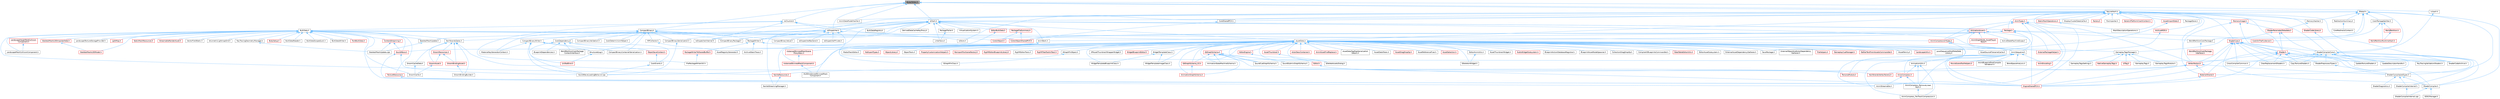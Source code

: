 digraph "BytesToHex.h"
{
 // INTERACTIVE_SVG=YES
 // LATEX_PDF_SIZE
  bgcolor="transparent";
  edge [fontname=Helvetica,fontsize=10,labelfontname=Helvetica,labelfontsize=10];
  node [fontname=Helvetica,fontsize=10,shape=box,height=0.2,width=0.4];
  Node1 [id="Node000001",label="BytesToHex.h",height=0.2,width=0.4,color="gray40", fillcolor="grey60", style="filled", fontcolor="black",tooltip=" "];
  Node1 -> Node2 [id="edge1_Node000001_Node000002",dir="back",color="steelblue1",style="solid",tooltip=" "];
  Node2 [id="Node000002",label="AnimDataModelHasher.h",height=0.2,width=0.4,color="grey40", fillcolor="white", style="filled",URL="$d1/d21/AnimDataModelHasher_8h.html",tooltip=" "];
  Node1 -> Node3 [id="edge2_Node000001_Node000003",dir="back",color="steelblue1",style="solid",tooltip=" "];
  Node3 [id="Node000003",label="Blake3.h",height=0.2,width=0.4,color="grey40", fillcolor="white", style="filled",URL="$d2/db0/Blake3_8h.html",tooltip=" "];
  Node3 -> Node4 [id="edge3_Node000003_Node000004",dir="back",color="steelblue1",style="solid",tooltip=" "];
  Node4 [id="Node000004",label="CookPackageSplitter.h",height=0.2,width=0.4,color="grey40", fillcolor="white", style="filled",URL="$da/db3/CookPackageSplitter_8h.html",tooltip=" "];
  Node4 -> Node5 [id="edge4_Node000004_Node000005",dir="back",color="steelblue1",style="solid",tooltip=" "];
  Node5 [id="Node000005",label="CookOnTheFlyServer.h",height=0.2,width=0.4,color="red", fillcolor="#FFF0F0", style="filled",URL="$dc/dca/CookOnTheFlyServer_8h.html",tooltip=" "];
  Node4 -> Node7 [id="edge5_Node000004_Node000007",dir="back",color="steelblue1",style="solid",tooltip=" "];
  Node7 [id="Node000007",label="WorldPartition.h",height=0.2,width=0.4,color="red", fillcolor="#FFF0F0", style="filled",URL="$de/d1e/WorldPartition_8h.html",tooltip=" "];
  Node7 -> Node16 [id="edge6_Node000007_Node000016",dir="back",color="steelblue1",style="solid",tooltip=" "];
  Node16 [id="Node000016",label="WorldPartitionRuntimeHash.h",height=0.2,width=0.4,color="red", fillcolor="#FFF0F0", style="filled",URL="$d9/df1/WorldPartitionRuntimeHash_8h.html",tooltip=" "];
  Node4 -> Node16 [id="edge7_Node000004_Node000016",dir="back",color="steelblue1",style="solid",tooltip=" "];
  Node3 -> Node25 [id="edge8_Node000003_Node000025",dir="back",color="steelblue1",style="solid",tooltip=" "];
  Node25 [id="Node000025",label="GameplayTagsManager.h",height=0.2,width=0.4,color="grey40", fillcolor="white", style="filled",URL="$d5/dc9/GameplayTagsManager_8h.html",tooltip=" "];
  Node25 -> Node26 [id="edge9_Node000025_Node000026",dir="back",color="steelblue1",style="solid",tooltip=" "];
  Node26 [id="Node000026",label="GameplayTags.h",height=0.2,width=0.4,color="grey40", fillcolor="white", style="filled",URL="$d0/d9b/GameplayTags_8h.html",tooltip=" "];
  Node25 -> Node27 [id="edge10_Node000025_Node000027",dir="back",color="steelblue1",style="solid",tooltip=" "];
  Node27 [id="Node000027",label="GameplayTagsModule.h",height=0.2,width=0.4,color="grey40", fillcolor="white", style="filled",URL="$dc/d65/GameplayTagsModule_8h.html",tooltip=" "];
  Node25 -> Node28 [id="edge11_Node000025_Node000028",dir="back",color="steelblue1",style="solid",tooltip=" "];
  Node28 [id="Node000028",label="GameplayTagsSettings.h",height=0.2,width=0.4,color="grey40", fillcolor="white", style="filled",URL="$d0/dec/GameplayTagsSettings_8h.html",tooltip=" "];
  Node25 -> Node29 [id="edge12_Node000025_Node000029",dir="back",color="steelblue1",style="solid",tooltip=" "];
  Node29 [id="Node000029",label="NativeGameplayTags.h",height=0.2,width=0.4,color="red", fillcolor="#FFF0F0", style="filled",URL="$da/d7f/NativeGameplayTags_8h.html",tooltip=" "];
  Node25 -> Node93 [id="edge13_Node000025_Node000093",dir="back",color="steelblue1",style="solid",tooltip=" "];
  Node93 [id="Node000093",label="UITag.h",height=0.2,width=0.4,color="red", fillcolor="#FFF0F0", style="filled",URL="$d4/da5/UITag_8h.html",tooltip=" "];
  Node3 -> Node97 [id="edge14_Node000003_Node000097",dir="back",color="steelblue1",style="solid",tooltip=" "];
  Node97 [id="Node000097",label="IoHash.h",height=0.2,width=0.4,color="grey40", fillcolor="white", style="filled",URL="$d0/d97/IoHash_8h.html",tooltip=" "];
  Node97 -> Node98 [id="edge15_Node000097_Node000098",dir="back",color="steelblue1",style="solid",tooltip=" "];
  Node98 [id="Node000098",label="AnimBank.h",height=0.2,width=0.4,color="grey40", fillcolor="white", style="filled",URL="$d6/dc9/AnimBank_8h.html",tooltip=" "];
  Node98 -> Node99 [id="edge16_Node000098_Node000099",dir="back",color="steelblue1",style="solid",tooltip=" "];
  Node99 [id="Node000099",label="HLODInstancedSkinnedMesh\lComponent.h",height=0.2,width=0.4,color="grey40", fillcolor="white", style="filled",URL="$d5/d06/HLODInstancedSkinnedMeshComponent_8h.html",tooltip=" "];
  Node98 -> Node100 [id="edge17_Node000098_Node000100",dir="back",color="steelblue1",style="solid",tooltip=" "];
  Node100 [id="Node000100",label="InstancedSkinnedMeshComponent.h",height=0.2,width=0.4,color="red", fillcolor="#FFF0F0", style="filled",URL="$d7/da7/InstancedSkinnedMeshComponent_8h.html",tooltip=" "];
  Node100 -> Node99 [id="edge18_Node000100_Node000099",dir="back",color="steelblue1",style="solid",tooltip=" "];
  Node98 -> Node102 [id="edge19_Node000098_Node000102",dir="back",color="steelblue1",style="solid",tooltip=" "];
  Node102 [id="Node000102",label="InstancedSkinnedMeshScene\lProxyDesc.h",height=0.2,width=0.4,color="red", fillcolor="#FFF0F0", style="filled",URL="$d7/d6c/InstancedSkinnedMeshSceneProxyDesc_8h.html",tooltip=" "];
  Node102 -> Node100 [id="edge20_Node000102_Node000100",dir="back",color="steelblue1",style="solid",tooltip=" "];
  Node97 -> Node103 [id="edge21_Node000097_Node000103",dir="back",color="steelblue1",style="solid",tooltip=" "];
  Node103 [id="Node000103",label="AnimSequence.h",height=0.2,width=0.4,color="grey40", fillcolor="white", style="filled",URL="$d0/d8a/AnimSequence_8h.html",tooltip=" "];
  Node103 -> Node104 [id="edge22_Node000103_Node000104",dir="back",color="steelblue1",style="solid",tooltip=" "];
  Node104 [id="Node000104",label="AnimBlueprintPostCompile\lValidation.h",height=0.2,width=0.4,color="grey40", fillcolor="white", style="filled",URL="$de/d1b/AnimBlueprintPostCompileValidation_8h.html",tooltip=" "];
  Node103 -> Node105 [id="edge23_Node000103_Node000105",dir="back",color="steelblue1",style="solid",tooltip=" "];
  Node105 [id="Node000105",label="AnimCompress.h",height=0.2,width=0.4,color="red", fillcolor="#FFF0F0", style="filled",URL="$dd/d6d/AnimCompress_8h.html",tooltip=" "];
  Node105 -> Node109 [id="edge24_Node000105_Node000109",dir="back",color="steelblue1",style="solid",tooltip=" "];
  Node109 [id="Node000109",label="AnimCompress_RemoveLinear\lKeys.h",height=0.2,width=0.4,color="grey40", fillcolor="white", style="filled",URL="$d1/d0a/AnimCompress__RemoveLinearKeys_8h.html",tooltip=" "];
  Node109 -> Node110 [id="edge25_Node000109_Node000110",dir="back",color="steelblue1",style="solid",tooltip=" "];
  Node110 [id="Node000110",label="AnimCompress_PerTrackCompression.h",height=0.2,width=0.4,color="grey40", fillcolor="white", style="filled",URL="$d1/d22/AnimCompress__PerTrackCompression_8h.html",tooltip=" "];
  Node105 -> Node112 [id="edge26_Node000105_Node000112",dir="back",color="steelblue1",style="solid",tooltip=" "];
  Node112 [id="Node000112",label="AnimStreamable.h",height=0.2,width=0.4,color="grey40", fillcolor="white", style="filled",URL="$d1/d46/AnimStreamable_8h.html",tooltip=" "];
  Node103 -> Node110 [id="edge27_Node000103_Node000110",dir="back",color="steelblue1",style="solid",tooltip=" "];
  Node103 -> Node109 [id="edge28_Node000103_Node000109",dir="back",color="steelblue1",style="solid",tooltip=" "];
  Node103 -> Node113 [id="edge29_Node000103_Node000113",dir="back",color="steelblue1",style="solid",tooltip=" "];
  Node113 [id="Node000113",label="AnimEncoding.h",height=0.2,width=0.4,color="red", fillcolor="#FFF0F0", style="filled",URL="$d9/dfd/AnimEncoding_8h.html",tooltip=" "];
  Node103 -> Node119 [id="edge30_Node000103_Node000119",dir="back",color="steelblue1",style="solid",tooltip=" "];
  Node119 [id="Node000119",label="AnimationUtils.h",height=0.2,width=0.4,color="grey40", fillcolor="white", style="filled",URL="$d6/db6/AnimationUtils_8h.html",tooltip=" "];
  Node119 -> Node105 [id="edge31_Node000119_Node000105",dir="back",color="steelblue1",style="solid",tooltip=" "];
  Node119 -> Node110 [id="edge32_Node000119_Node000110",dir="back",color="steelblue1",style="solid",tooltip=" "];
  Node119 -> Node109 [id="edge33_Node000119_Node000109",dir="back",color="steelblue1",style="solid",tooltip=" "];
  Node103 -> Node120 [id="edge34_Node000103_Node000120",dir="back",color="steelblue1",style="solid",tooltip=" "];
  Node120 [id="Node000120",label="BlendSpaceAnalysis.h",height=0.2,width=0.4,color="grey40", fillcolor="white", style="filled",URL="$d7/daf/BlendSpaceAnalysis_8h.html",tooltip=" "];
  Node103 -> Node121 [id="edge35_Node000103_Node000121",dir="back",color="steelblue1",style="solid",tooltip=" "];
  Node121 [id="Node000121",label="EngineSharedPCH.h",height=0.2,width=0.4,color="red", fillcolor="#FFF0F0", style="filled",URL="$dc/dbb/EngineSharedPCH_8h.html",tooltip=" "];
  Node103 -> Node123 [id="edge36_Node000103_Node000123",dir="back",color="steelblue1",style="solid",tooltip=" "];
  Node123 [id="Node000123",label="MovieSceneToolHelpers.h",height=0.2,width=0.4,color="red", fillcolor="#FFF0F0", style="filled",URL="$d4/d0e/MovieSceneToolHelpers_8h.html",tooltip=" "];
  Node103 -> Node128 [id="edge37_Node000103_Node000128",dir="back",color="steelblue1",style="solid",tooltip=" "];
  Node128 [id="Node000128",label="PersonaModule.h",height=0.2,width=0.4,color="red", fillcolor="#FFF0F0", style="filled",URL="$de/d74/PersonaModule_8h.html",tooltip=" "];
  Node97 -> Node130 [id="edge38_Node000097_Node000130",dir="back",color="steelblue1",style="solid",tooltip=" "];
  Node130 [id="Node000130",label="AnimationAsset.h",height=0.2,width=0.4,color="red", fillcolor="#FFF0F0", style="filled",URL="$d4/df8/AnimationAsset_8h.html",tooltip=" "];
  Node130 -> Node131 [id="edge39_Node000130_Node000131",dir="back",color="steelblue1",style="solid",tooltip=" "];
  Node131 [id="Node000131",label="ActiveStateMachineScope.h",height=0.2,width=0.4,color="grey40", fillcolor="white", style="filled",URL="$db/d6d/ActiveStateMachineScope_8h.html",tooltip=" "];
  Node130 -> Node98 [id="edge40_Node000130_Node000098",dir="back",color="steelblue1",style="solid",tooltip=" "];
  Node130 -> Node132 [id="edge41_Node000130_Node000132",dir="back",color="steelblue1",style="solid",tooltip=" "];
  Node132 [id="Node000132",label="AnimCompressionTypes.h",height=0.2,width=0.4,color="red", fillcolor="#FFF0F0", style="filled",URL="$d1/d3b/AnimCompressionTypes_8h.html",tooltip=" "];
  Node132 -> Node103 [id="edge42_Node000132_Node000103",dir="back",color="steelblue1",style="solid",tooltip=" "];
  Node132 -> Node112 [id="edge43_Node000132_Node000112",dir="back",color="steelblue1",style="solid",tooltip=" "];
  Node130 -> Node139 [id="edge44_Node000130_Node000139",dir="back",color="steelblue1",style="solid",tooltip=" "];
  Node139 [id="Node000139",label="AnimGraphNode_AssetPlayer\lBase.h",height=0.2,width=0.4,color="red", fillcolor="#FFF0F0", style="filled",URL="$d1/d4f/AnimGraphNode__AssetPlayerBase_8h.html",tooltip=" "];
  Node130 -> Node103 [id="edge45_Node000130_Node000103",dir="back",color="steelblue1",style="solid",tooltip=" "];
  Node130 -> Node121 [id="edge46_Node000130_Node000121",dir="back",color="steelblue1",style="solid",tooltip=" "];
  Node97 -> Node378 [id="edge47_Node000097_Node000378",dir="back",color="steelblue1",style="solid",tooltip=" "];
  Node378 [id="Node000378",label="AssetData.h",height=0.2,width=0.4,color="grey40", fillcolor="white", style="filled",URL="$d9/d19/AssetData_8h.html",tooltip=" "];
  Node378 -> Node379 [id="edge48_Node000378_Node000379",dir="back",color="steelblue1",style="solid",tooltip=" "];
  Node379 [id="Node000379",label="ActorDescContainer.h",height=0.2,width=0.4,color="red", fillcolor="#FFF0F0", style="filled",URL="$de/df0/ActorDescContainer_8h.html",tooltip=" "];
  Node378 -> Node385 [id="edge49_Node000378_Node000385",dir="back",color="steelblue1",style="solid",tooltip=" "];
  Node385 [id="Node000385",label="AnimAssetFindReplace.h",height=0.2,width=0.4,color="red", fillcolor="#FFF0F0", style="filled",URL="$d2/d3f/AnimAssetFindReplace_8h.html",tooltip=" "];
  Node378 -> Node389 [id="edge50_Node000378_Node000389",dir="back",color="steelblue1",style="solid",tooltip=" "];
  Node389 [id="Node000389",label="AnimationGraphSchema.h",height=0.2,width=0.4,color="red", fillcolor="#FFF0F0", style="filled",URL="$dc/d75/AnimationGraphSchema_8h.html",tooltip=" "];
  Node378 -> Node392 [id="edge51_Node000378_Node000392",dir="back",color="steelblue1",style="solid",tooltip=" "];
  Node392 [id="Node000392",label="AnimationStateMachineSchema.h",height=0.2,width=0.4,color="grey40", fillcolor="white", style="filled",URL="$d7/d8c/AnimationStateMachineSchema_8h.html",tooltip=" "];
  Node378 -> Node393 [id="edge52_Node000378_Node000393",dir="back",color="steelblue1",style="solid",tooltip=" "];
  Node393 [id="Node000393",label="AssetDataTagMapSerialization\lDetails.h",height=0.2,width=0.4,color="grey40", fillcolor="white", style="filled",URL="$d5/d67/AssetDataTagMapSerializationDetails_8h.html",tooltip=" "];
  Node378 -> Node394 [id="edge53_Node000378_Node000394",dir="back",color="steelblue1",style="solid",tooltip=" "];
  Node394 [id="Node000394",label="AssetDataToken.h",height=0.2,width=0.4,color="grey40", fillcolor="white", style="filled",URL="$d2/da5/AssetDataToken_8h.html",tooltip=" "];
  Node378 -> Node395 [id="edge54_Node000378_Node000395",dir="back",color="steelblue1",style="solid",tooltip=" "];
  Node395 [id="Node000395",label="AssetDragDropOp.h",height=0.2,width=0.4,color="red", fillcolor="#FFF0F0", style="filled",URL="$df/dda/AssetDragDropOp_8h.html",tooltip=" "];
  Node378 -> Node397 [id="edge55_Node000378_Node000397",dir="back",color="steelblue1",style="solid",tooltip=" "];
  Node397 [id="Node000397",label="AssetReferenceFixer.h",height=0.2,width=0.4,color="grey40", fillcolor="white", style="filled",URL="$dd/da4/AssetReferenceFixer_8h.html",tooltip=" "];
  Node378 -> Node398 [id="edge56_Node000378_Node000398",dir="back",color="steelblue1",style="solid",tooltip=" "];
  Node398 [id="Node000398",label="AssetRegistryGenerator.h",height=0.2,width=0.4,color="grey40", fillcolor="white", style="filled",URL="$df/dd1/AssetRegistryGenerator_8h.html",tooltip=" "];
  Node378 -> Node399 [id="edge57_Node000378_Node000399",dir="back",color="steelblue1",style="solid",tooltip=" "];
  Node399 [id="Node000399",label="AssetSelection.h",height=0.2,width=0.4,color="red", fillcolor="#FFF0F0", style="filled",URL="$d2/d2c/AssetSelection_8h.html",tooltip=" "];
  Node378 -> Node406 [id="edge58_Node000378_Node000406",dir="back",color="steelblue1",style="solid",tooltip=" "];
  Node406 [id="Node000406",label="AssetSourceFilenameCache.h",height=0.2,width=0.4,color="grey40", fillcolor="white", style="filled",URL="$dd/d16/AssetSourceFilenameCache_8h.html",tooltip=" "];
  Node378 -> Node407 [id="edge59_Node000378_Node000407",dir="back",color="steelblue1",style="solid",tooltip=" "];
  Node407 [id="Node000407",label="AssetThumbnail.h",height=0.2,width=0.4,color="red", fillcolor="#FFF0F0", style="filled",URL="$d7/d61/AssetThumbnail_8h.html",tooltip=" "];
  Node407 -> Node416 [id="edge60_Node000407_Node000416",dir="back",color="steelblue1",style="solid",tooltip=" "];
  Node416 [id="Node000416",label="SDeleteAssetsDialog.h",height=0.2,width=0.4,color="grey40", fillcolor="white", style="filled",URL="$d7/d0d/SDeleteAssetsDialog_8h.html",tooltip=" "];
  Node378 -> Node417 [id="edge61_Node000378_Node000417",dir="back",color="steelblue1",style="solid",tooltip=" "];
  Node417 [id="Node000417",label="AssetThumbnailWidget.h",height=0.2,width=0.4,color="grey40", fillcolor="white", style="filled",URL="$d8/d2a/AssetThumbnailWidget_8h.html",tooltip=" "];
  Node378 -> Node418 [id="edge62_Node000378_Node000418",dir="back",color="steelblue1",style="solid",tooltip=" "];
  Node418 [id="Node000418",label="AudioWidgetSubsystem.h",height=0.2,width=0.4,color="red", fillcolor="#FFF0F0", style="filled",URL="$de/d1b/AudioWidgetSubsystem_8h.html",tooltip=" "];
  Node378 -> Node420 [id="edge63_Node000378_Node000420",dir="back",color="steelblue1",style="solid",tooltip=" "];
  Node420 [id="Node000420",label="BlueprintActionDatabaseRegistrar.h",height=0.2,width=0.4,color="grey40", fillcolor="white", style="filled",URL="$d5/d5d/BlueprintActionDatabaseRegistrar_8h.html",tooltip=" "];
  Node378 -> Node421 [id="edge64_Node000378_Node000421",dir="back",color="steelblue1",style="solid",tooltip=" "];
  Node421 [id="Node000421",label="BlueprintAssetNodeSpawner.h",height=0.2,width=0.4,color="grey40", fillcolor="white", style="filled",URL="$d2/d56/BlueprintAssetNodeSpawner_8h.html",tooltip=" "];
  Node378 -> Node422 [id="edge65_Node000378_Node000422",dir="back",color="steelblue1",style="solid",tooltip=" "];
  Node422 [id="Node000422",label="CollectionDragDropOp.h",height=0.2,width=0.4,color="grey40", fillcolor="white", style="filled",URL="$d6/d23/CollectionDragDropOp_8h.html",tooltip=" "];
  Node378 -> Node423 [id="edge66_Node000378_Node000423",dir="back",color="steelblue1",style="solid",tooltip=" "];
  Node423 [id="Node000423",label="CompileAllBlueprintsCommandlet.h",height=0.2,width=0.4,color="grey40", fillcolor="white", style="filled",URL="$d4/d7d/CompileAllBlueprintsCommandlet_8h.html",tooltip=" "];
  Node378 -> Node424 [id="edge67_Node000378_Node000424",dir="back",color="steelblue1",style="solid",tooltip=" "];
  Node424 [id="Node000424",label="DataTableEditorUtils.h",height=0.2,width=0.4,color="red", fillcolor="#FFF0F0", style="filled",URL="$d6/d6f/DataTableEditorUtils_8h.html",tooltip=" "];
  Node378 -> Node426 [id="edge68_Node000378_Node000426",dir="back",color="steelblue1",style="solid",tooltip=" "];
  Node426 [id="Node000426",label="EdGraphSchema.h",height=0.2,width=0.4,color="red", fillcolor="#FFF0F0", style="filled",URL="$d2/dce/EdGraphSchema_8h.html",tooltip=" "];
  Node426 -> Node389 [id="edge69_Node000426_Node000389",dir="back",color="steelblue1",style="solid",tooltip=" "];
  Node426 -> Node392 [id="edge70_Node000426_Node000392",dir="back",color="steelblue1",style="solid",tooltip=" "];
  Node426 -> Node579 [id="edge71_Node000426_Node000579",dir="back",color="steelblue1",style="solid",tooltip=" "];
  Node579 [id="Node000579",label="EdGraphSchema_K2.h",height=0.2,width=0.4,color="red", fillcolor="#FFF0F0", style="filled",URL="$d0/dcf/EdGraphSchema__K2_8h.html",tooltip=" "];
  Node579 -> Node389 [id="edge72_Node000579_Node000389",dir="back",color="steelblue1",style="solid",tooltip=" "];
  Node426 -> Node121 [id="edge73_Node000426_Node000121",dir="back",color="steelblue1",style="solid",tooltip=" "];
  Node426 -> Node741 [id="edge74_Node000426_Node000741",dir="back",color="steelblue1",style="solid",tooltip=" "];
  Node741 [id="Node000741",label="SoundCueGraphSchema.h",height=0.2,width=0.4,color="grey40", fillcolor="white", style="filled",URL="$d7/d4a/SoundCueGraphSchema_8h.html",tooltip=" "];
  Node426 -> Node453 [id="edge75_Node000426_Node000453",dir="back",color="steelblue1",style="solid",tooltip=" "];
  Node453 [id="Node000453",label="SoundSubmixGraphSchema.h",height=0.2,width=0.4,color="grey40", fillcolor="white", style="filled",URL="$dc/ddf/SoundSubmixGraphSchema_8h.html",tooltip=" "];
  Node378 -> Node579 [id="edge76_Node000378_Node000579",dir="back",color="steelblue1",style="solid",tooltip=" "];
  Node378 -> Node742 [id="edge77_Node000378_Node000742",dir="back",color="steelblue1",style="solid",tooltip=" "];
  Node742 [id="Node000742",label="Editor.h",height=0.2,width=0.4,color="red", fillcolor="#FFF0F0", style="filled",URL="$de/d6e/Editor_8h.html",tooltip=" "];
  Node742 -> Node128 [id="edge78_Node000742_Node000128",dir="back",color="steelblue1",style="solid",tooltip=" "];
  Node378 -> Node833 [id="edge79_Node000378_Node000833",dir="back",color="steelblue1",style="solid",tooltip=" "];
  Node833 [id="Node000833",label="EditorAnimUtils.h",height=0.2,width=0.4,color="grey40", fillcolor="white", style="filled",URL="$d1/dd4/EditorAnimUtils_8h.html",tooltip=" "];
  Node833 -> Node776 [id="edge80_Node000833_Node000776",dir="back",color="steelblue1",style="solid",tooltip=" "];
  Node776 [id="Node000776",label="SSkeletonWidget.h",height=0.2,width=0.4,color="grey40", fillcolor="white", style="filled",URL="$dd/da7/SSkeletonWidget_8h.html",tooltip=" "];
  Node378 -> Node834 [id="edge81_Node000378_Node000834",dir="back",color="steelblue1",style="solid",tooltip=" "];
  Node834 [id="Node000834",label="EditorAssetSubsystem.h",height=0.2,width=0.4,color="grey40", fillcolor="white", style="filled",URL="$df/d69/EditorAssetSubsystem_8h.html",tooltip=" "];
  Node378 -> Node835 [id="edge82_Node000378_Node000835",dir="back",color="steelblue1",style="solid",tooltip=" "];
  Node835 [id="Node000835",label="EditorEngine.h",height=0.2,width=0.4,color="red", fillcolor="#FFF0F0", style="filled",URL="$da/d0c/EditorEngine_8h.html",tooltip=" "];
  Node835 -> Node742 [id="edge83_Node000835_Node000742",dir="back",color="steelblue1",style="solid",tooltip=" "];
  Node378 -> Node121 [id="edge84_Node000378_Node000121",dir="back",color="steelblue1",style="solid",tooltip=" "];
  Node378 -> Node838 [id="edge85_Node000378_Node000838",dir="back",color="steelblue1",style="solid",tooltip=" "];
  Node838 [id="Node000838",label="ExternalAssetDependencyGatherer.h",height=0.2,width=0.4,color="grey40", fillcolor="white", style="filled",URL="$da/dbe/ExternalAssetDependencyGatherer_8h.html",tooltip=" "];
  Node378 -> Node839 [id="edge86_Node000378_Node000839",dir="back",color="steelblue1",style="solid",tooltip=" "];
  Node839 [id="Node000839",label="ExternalObjectAndActorDependency\lGatherer.h",height=0.2,width=0.4,color="grey40", fillcolor="white", style="filled",URL="$d3/d4e/ExternalObjectAndActorDependencyGatherer_8h.html",tooltip=" "];
  Node378 -> Node840 [id="edge87_Node000378_Node000840",dir="back",color="steelblue1",style="solid",tooltip=" "];
  Node840 [id="Node000840",label="ExternalPackageHelper.h",height=0.2,width=0.4,color="red", fillcolor="#FFF0F0", style="filled",URL="$d3/d2f/ExternalPackageHelper_8h.html",tooltip=" "];
  Node378 -> Node842 [id="edge88_Node000378_Node000842",dir="back",color="steelblue1",style="solid",tooltip=" "];
  Node842 [id="Node000842",label="FileHelpers.h",height=0.2,width=0.4,color="red", fillcolor="#FFF0F0", style="filled",URL="$d9/d82/FileHelpers_8h.html",tooltip=" "];
  Node378 -> Node844 [id="edge89_Node000378_Node000844",dir="back",color="steelblue1",style="solid",tooltip=" "];
  Node844 [id="Node000844",label="GameplayCueManager.h",height=0.2,width=0.4,color="red", fillcolor="#FFF0F0", style="filled",URL="$d7/d4e/GameplayCueManager_8h.html",tooltip=" "];
  Node378 -> Node25 [id="edge90_Node000378_Node000025",dir="back",color="steelblue1",style="solid",tooltip=" "];
  Node378 -> Node847 [id="edge91_Node000378_Node000847",dir="back",color="steelblue1",style="solid",tooltip=" "];
  Node847 [id="Node000847",label="GatherTextFromAssetsCommandlet.h",height=0.2,width=0.4,color="red", fillcolor="#FFF0F0", style="filled",URL="$df/da5/GatherTextFromAssetsCommandlet_8h.html",tooltip=" "];
  Node378 -> Node848 [id="edge92_Node000378_Node000848",dir="back",color="steelblue1",style="solid",tooltip=" "];
  Node848 [id="Node000848",label="IAssetFamily.h",height=0.2,width=0.4,color="grey40", fillcolor="white", style="filled",URL="$d5/d12/IAssetFamily_8h.html",tooltip=" "];
  Node378 -> Node849 [id="edge93_Node000378_Node000849",dir="back",color="steelblue1",style="solid",tooltip=" "];
  Node849 [id="Node000849",label="LandscapeUtils.h",height=0.2,width=0.4,color="red", fillcolor="#FFF0F0", style="filled",URL="$d0/dc0/LandscapeUtils_8h.html",tooltip=" "];
  Node378 -> Node860 [id="edge94_Node000378_Node000860",dir="back",color="steelblue1",style="solid",tooltip=" "];
  Node860 [id="Node000860",label="LevelSequenceShotMetaData\lLibrary.h",height=0.2,width=0.4,color="grey40", fillcolor="white", style="filled",URL="$d2/d37/LevelSequenceShotMetaDataLibrary_8h.html",tooltip=" "];
  Node378 -> Node861 [id="edge95_Node000378_Node000861",dir="back",color="steelblue1",style="solid",tooltip=" "];
  Node861 [id="Node000861",label="MediaTrackEditor.h",height=0.2,width=0.4,color="grey40", fillcolor="white", style="filled",URL="$d0/d41/MediaTrackEditor_8h.html",tooltip=" "];
  Node378 -> Node862 [id="edge96_Node000378_Node000862",dir="back",color="steelblue1",style="solid",tooltip=" "];
  Node862 [id="Node000862",label="NoExportTypes.h",height=0.2,width=0.4,color="red", fillcolor="#FFF0F0", style="filled",URL="$d3/d21/NoExportTypes_8h.html",tooltip=" "];
  Node378 -> Node967 [id="edge97_Node000378_Node000967",dir="back",color="steelblue1",style="solid",tooltip=" "];
  Node967 [id="Node000967",label="ObjectLibrary.h",height=0.2,width=0.4,color="red", fillcolor="#FFF0F0", style="filled",URL="$d8/de1/ObjectLibrary_8h.html",tooltip=" "];
  Node378 -> Node968 [id="edge98_Node000378_Node000968",dir="back",color="steelblue1",style="solid",tooltip=" "];
  Node968 [id="Node000968",label="ObjectTools.h",height=0.2,width=0.4,color="grey40", fillcolor="white", style="filled",URL="$d3/d71/ObjectTools_8h.html",tooltip=" "];
  Node378 -> Node969 [id="edge99_Node000378_Node000969",dir="back",color="steelblue1",style="solid",tooltip=" "];
  Node969 [id="Node000969",label="PropertyCustomizationHelpers.h",height=0.2,width=0.4,color="red", fillcolor="#FFF0F0", style="filled",URL="$d7/dd0/PropertyCustomizationHelpers_8h.html",tooltip=" "];
  Node378 -> Node971 [id="edge100_Node000378_Node000971",dir="back",color="steelblue1",style="solid",tooltip=" "];
  Node971 [id="Node000971",label="ReimportFbxSceneFactory.h",height=0.2,width=0.4,color="red", fillcolor="#FFF0F0", style="filled",URL="$dc/d5f/ReimportFbxSceneFactory_8h.html",tooltip=" "];
  Node378 -> Node596 [id="edge101_Node000378_Node000596",dir="back",color="steelblue1",style="solid",tooltip=" "];
  Node596 [id="Node000596",label="RigVMEditorBlueprintLibrary.h",height=0.2,width=0.4,color="red", fillcolor="#FFF0F0", style="filled",URL="$d9/d31/RigVMEditorBlueprintLibrary_8h.html",tooltip=" "];
  Node378 -> Node972 [id="edge102_Node000378_Node000972",dir="back",color="steelblue1",style="solid",tooltip=" "];
  Node972 [id="Node000972",label="RigVMEditorTools.h",height=0.2,width=0.4,color="grey40", fillcolor="white", style="filled",URL="$d5/ddd/RigVMEditorTools_8h.html",tooltip=" "];
  Node378 -> Node609 [id="edge103_Node000378_Node000609",dir="back",color="steelblue1",style="solid",tooltip=" "];
  Node609 [id="Node000609",label="RigVMTreeToolkitTask.h",height=0.2,width=0.4,color="red", fillcolor="#FFF0F0", style="filled",URL="$d1/dd5/RigVMTreeToolkitTask_8h.html",tooltip=" "];
  Node378 -> Node416 [id="edge104_Node000378_Node000416",dir="back",color="steelblue1",style="solid",tooltip=" "];
  Node378 -> Node557 [id="edge105_Node000378_Node000557",dir="back",color="steelblue1",style="solid",tooltip=" "];
  Node557 [id="Node000557",label="SGraphPinClass.h",height=0.2,width=0.4,color="grey40", fillcolor="white", style="filled",URL="$df/d8d/SGraphPinClass_8h.html",tooltip=" "];
  Node378 -> Node556 [id="edge106_Node000378_Node000556",dir="back",color="steelblue1",style="solid",tooltip=" "];
  Node556 [id="Node000556",label="SGraphPinObject.h",height=0.2,width=0.4,color="grey40", fillcolor="white", style="filled",URL="$da/dd6/SGraphPinObject_8h.html",tooltip=" "];
  Node556 -> Node557 [id="edge107_Node000556_Node000557",dir="back",color="steelblue1",style="solid",tooltip=" "];
  Node378 -> Node776 [id="edge108_Node000378_Node000776",dir="back",color="steelblue1",style="solid",tooltip=" "];
  Node378 -> Node741 [id="edge109_Node000378_Node000741",dir="back",color="steelblue1",style="solid",tooltip=" "];
  Node378 -> Node453 [id="edge110_Node000378_Node000453",dir="back",color="steelblue1",style="solid",tooltip=" "];
  Node378 -> Node973 [id="edge111_Node000378_Node000973",dir="back",color="steelblue1",style="solid",tooltip=" "];
  Node973 [id="Node000973",label="SoundWaveLoadingBehavior.cpp",height=0.2,width=0.4,color="grey40", fillcolor="white", style="filled",URL="$d7/d95/SoundWaveLoadingBehavior_8cpp.html",tooltip=" "];
  Node378 -> Node974 [id="edge112_Node000378_Node000974",dir="back",color="steelblue1",style="solid",tooltip=" "];
  Node974 [id="Node000974",label="VPAssetThumbnailWrapperWidget.h",height=0.2,width=0.4,color="grey40", fillcolor="white", style="filled",URL="$d8/da8/VPAssetThumbnailWrapperWidget_8h.html",tooltip=" "];
  Node378 -> Node440 [id="edge113_Node000378_Node000440",dir="back",color="steelblue1",style="solid",tooltip=" "];
  Node440 [id="Node000440",label="WidgetBlueprintEditor.h",height=0.2,width=0.4,color="red", fillcolor="#FFF0F0", style="filled",URL="$d6/d04/WidgetBlueprintEditor_8h.html",tooltip=" "];
  Node378 -> Node975 [id="edge114_Node000378_Node000975",dir="back",color="steelblue1",style="solid",tooltip=" "];
  Node975 [id="Node000975",label="WidgetTemplateBlueprintClass.h",height=0.2,width=0.4,color="grey40", fillcolor="white", style="filled",URL="$d4/d8e/WidgetTemplateBlueprintClass_8h.html",tooltip=" "];
  Node378 -> Node976 [id="edge115_Node000378_Node000976",dir="back",color="steelblue1",style="solid",tooltip=" "];
  Node976 [id="Node000976",label="WidgetTemplateClass.h",height=0.2,width=0.4,color="grey40", fillcolor="white", style="filled",URL="$df/da5/WidgetTemplateClass_8h.html",tooltip=" "];
  Node976 -> Node975 [id="edge116_Node000976_Node000975",dir="back",color="steelblue1",style="solid",tooltip=" "];
  Node976 -> Node977 [id="edge117_Node000976_Node000977",dir="back",color="steelblue1",style="solid",tooltip=" "];
  Node977 [id="Node000977",label="WidgetTemplateImageClass.h",height=0.2,width=0.4,color="grey40", fillcolor="white", style="filled",URL="$d1/d00/WidgetTemplateImageClass_8h.html",tooltip=" "];
  Node378 -> Node977 [id="edge118_Node000378_Node000977",dir="back",color="steelblue1",style="solid",tooltip=" "];
  Node97 -> Node978 [id="edge119_Node000097_Node000978",dir="back",color="steelblue1",style="solid",tooltip=" "];
  Node978 [id="Node000978",label="BulkDataRegistry.h",height=0.2,width=0.4,color="grey40", fillcolor="white", style="filled",URL="$da/db4/BulkDataRegistry_8h.html",tooltip=" "];
  Node97 -> Node979 [id="edge120_Node000097_Node000979",dir="back",color="steelblue1",style="solid",tooltip=" "];
  Node979 [id="Node000979",label="CompactBinary.h",height=0.2,width=0.4,color="grey40", fillcolor="white", style="filled",URL="$da/d73/CompactBinary_8h.html",tooltip=" "];
  Node979 -> Node980 [id="edge121_Node000979_Node000980",dir="back",color="steelblue1",style="solid",tooltip=" "];
  Node980 [id="Node000980",label="CompactBinaryContainerSerialization.h",height=0.2,width=0.4,color="grey40", fillcolor="white", style="filled",URL="$d2/df2/CompactBinaryContainerSerialization_8h.html",tooltip=" "];
  Node979 -> Node981 [id="edge122_Node000979_Node000981",dir="back",color="steelblue1",style="solid",tooltip=" "];
  Node981 [id="Node000981",label="CompactBinaryPackage.h",height=0.2,width=0.4,color="grey40", fillcolor="white", style="filled",URL="$de/d7e/CompactBinaryPackage_8h.html",tooltip=" "];
  Node979 -> Node982 [id="edge123_Node000979_Node000982",dir="back",color="steelblue1",style="solid",tooltip=" "];
  Node982 [id="Node000982",label="CompactBinarySerialization.h",height=0.2,width=0.4,color="grey40", fillcolor="white", style="filled",URL="$d5/da9/CompactBinarySerialization_8h.html",tooltip=" "];
  Node982 -> Node973 [id="edge124_Node000982_Node000973",dir="back",color="steelblue1",style="solid",tooltip=" "];
  Node979 -> Node983 [id="edge125_Node000979_Node000983",dir="back",color="steelblue1",style="solid",tooltip=" "];
  Node983 [id="Node000983",label="CompactBinaryValidation.h",height=0.2,width=0.4,color="grey40", fillcolor="white", style="filled",URL="$d8/d9c/CompactBinaryValidation_8h.html",tooltip=" "];
  Node979 -> Node984 [id="edge126_Node000979_Node000984",dir="back",color="steelblue1",style="solid",tooltip=" "];
  Node984 [id="Node000984",label="CompactBinaryValue.h",height=0.2,width=0.4,color="grey40", fillcolor="white", style="filled",URL="$d8/d11/CompactBinaryValue_8h.html",tooltip=" "];
  Node979 -> Node985 [id="edge127_Node000979_Node000985",dir="back",color="steelblue1",style="solid",tooltip=" "];
  Node985 [id="Node000985",label="CompactBinaryWriter.h",height=0.2,width=0.4,color="grey40", fillcolor="white", style="filled",URL="$d1/d47/CompactBinaryWriter_8h.html",tooltip=" "];
  Node985 -> Node980 [id="edge128_Node000985_Node000980",dir="back",color="steelblue1",style="solid",tooltip=" "];
  Node985 -> Node986 [id="edge129_Node000985_Node000986",dir="back",color="steelblue1",style="solid",tooltip=" "];
  Node986 [id="Node000986",label="MaterialKeyGeneratorContext.h",height=0.2,width=0.4,color="grey40", fillcolor="white", style="filled",URL="$d5/d37/MaterialKeyGeneratorContext_8h.html",tooltip=" "];
  Node985 -> Node973 [id="edge130_Node000985_Node000973",dir="back",color="steelblue1",style="solid",tooltip=" "];
  Node985 -> Node987 [id="edge131_Node000985_Node000987",dir="back",color="steelblue1",style="solid",tooltip=" "];
  Node987 [id="Node000987",label="StructuredLog.h",height=0.2,width=0.4,color="grey40", fillcolor="white", style="filled",URL="$da/d8b/StructuredLog_8h.html",tooltip=" "];
  Node987 -> Node988 [id="edge132_Node000987_Node000988",dir="back",color="steelblue1",style="solid",tooltip=" "];
  Node988 [id="Node000988",label="UnifiedError.h",height=0.2,width=0.4,color="red", fillcolor="#FFF0F0", style="filled",URL="$d3/ddb/UnifiedError_8h.html",tooltip=" "];
  Node985 -> Node988 [id="edge133_Node000985_Node000988",dir="back",color="steelblue1",style="solid",tooltip=" "];
  Node979 -> Node1271 [id="edge134_Node000979_Node001271",dir="back",color="steelblue1",style="solid",tooltip=" "];
  Node1271 [id="Node001271",label="CookDependency.h",height=0.2,width=0.4,color="grey40", fillcolor="white", style="filled",URL="$de/d82/CookDependency_8h.html",tooltip=" "];
  Node1271 -> Node1272 [id="edge135_Node001271_Node001272",dir="back",color="steelblue1",style="solid",tooltip=" "];
  Node1272 [id="Node001272",label="BlueprintDependencies.h",height=0.2,width=0.4,color="grey40", fillcolor="white", style="filled",URL="$d0/d6b/BlueprintDependencies_8h.html",tooltip=" "];
  Node1271 -> Node1273 [id="edge136_Node001271_Node001273",dir="back",color="steelblue1",style="solid",tooltip=" "];
  Node1273 [id="Node001273",label="CookEvents.h",height=0.2,width=0.4,color="grey40", fillcolor="white", style="filled",URL="$d7/dc4/CookEvents_8h.html",tooltip=" "];
  Node1273 -> Node973 [id="edge137_Node001273_Node000973",dir="back",color="steelblue1",style="solid",tooltip=" "];
  Node1271 -> Node1274 [id="edge138_Node001271_Node001274",dir="back",color="steelblue1",style="solid",tooltip=" "];
  Node1274 [id="Node001274",label="ObjectSaveContext.h",height=0.2,width=0.4,color="red", fillcolor="#FFF0F0", style="filled",URL="$d6/d87/ObjectSaveContext_8h.html",tooltip=" "];
  Node1274 -> Node1273 [id="edge139_Node001274_Node001273",dir="back",color="steelblue1",style="solid",tooltip=" "];
  Node1271 -> Node973 [id="edge140_Node001271_Node000973",dir="back",color="steelblue1",style="solid",tooltip=" "];
  Node1271 -> Node1279 [id="edge141_Node001271_Node001279",dir="back",color="steelblue1",style="solid",tooltip=" "];
  Node1279 [id="Node001279",label="WorldPartitionCookPackage\lContextInterface.h",height=0.2,width=0.4,color="grey40", fillcolor="white", style="filled",URL="$de/d74/WorldPartitionCookPackageContextInterface_8h.html",tooltip=" "];
  Node979 -> Node1280 [id="edge142_Node000979_Node001280",dir="back",color="steelblue1",style="solid",tooltip=" "];
  Node1280 [id="Node001280",label="CookDeterminismHelper.h",height=0.2,width=0.4,color="grey40", fillcolor="white", style="filled",URL="$da/d94/CookDeterminismHelper_8h.html",tooltip=" "];
  Node979 -> Node1281 [id="edge143_Node000979_Node001281",dir="back",color="steelblue1",style="solid",tooltip=" "];
  Node1281 [id="Node001281",label="MPCollector.h",height=0.2,width=0.4,color="grey40", fillcolor="white", style="filled",URL="$da/d85/MPCollector_8h.html",tooltip=" "];
  Node1281 -> Node398 [id="edge144_Node001281_Node000398",dir="back",color="steelblue1",style="solid",tooltip=" "];
  Node979 -> Node986 [id="edge145_Node000979_Node000986",dir="back",color="steelblue1",style="solid",tooltip=" "];
  Node979 -> Node1282 [id="edge146_Node000979_Node001282",dir="back",color="steelblue1",style="solid",tooltip=" "];
  Node1282 [id="Node001282",label="PackageWriter.h",height=0.2,width=0.4,color="grey40", fillcolor="white", style="filled",URL="$d4/d04/PackageWriter_8h.html",tooltip=" "];
  Node1282 -> Node1283 [id="edge147_Node001282_Node001283",dir="back",color="steelblue1",style="solid",tooltip=" "];
  Node1283 [id="Node001283",label="ArchiveStackTrace.h",height=0.2,width=0.4,color="grey40", fillcolor="white", style="filled",URL="$d9/d16/ArchiveStackTrace_8h.html",tooltip=" "];
  Node1282 -> Node1284 [id="edge148_Node001282_Node001284",dir="back",color="steelblue1",style="solid",tooltip=" "];
  Node1284 [id="Node001284",label="PackageWriterToSharedBuffer.h",height=0.2,width=0.4,color="red", fillcolor="#FFF0F0", style="filled",URL="$da/d5e/PackageWriterToSharedBuffer_8h.html",tooltip=" "];
  Node1284 -> Node1286 [id="edge149_Node001284_Node001286",dir="back",color="steelblue1",style="solid",tooltip=" "];
  Node1286 [id="Node001286",label="FilePackageWriterUtil.h",height=0.2,width=0.4,color="grey40", fillcolor="white", style="filled",URL="$d2/d7e/FilePackageWriterUtil_8h.html",tooltip=" "];
  Node1282 -> Node1287 [id="edge150_Node001282_Node001287",dir="back",color="steelblue1",style="solid",tooltip=" "];
  Node1287 [id="Node001287",label="SavePackage.h",height=0.2,width=0.4,color="grey40", fillcolor="white", style="filled",URL="$d7/d0a/SavePackage_8h.html",tooltip=" "];
  Node979 -> Node987 [id="edge151_Node000979_Node000987",dir="back",color="steelblue1",style="solid",tooltip=" "];
  Node97 -> Node981 [id="edge152_Node000097_Node000981",dir="back",color="steelblue1",style="solid",tooltip=" "];
  Node97 -> Node982 [id="edge153_Node000097_Node000982",dir="back",color="steelblue1",style="solid",tooltip=" "];
  Node97 -> Node984 [id="edge154_Node000097_Node000984",dir="back",color="steelblue1",style="solid",tooltip=" "];
  Node97 -> Node1288 [id="edge155_Node000097_Node001288",dir="back",color="steelblue1",style="solid",tooltip=" "];
  Node1288 [id="Node001288",label="DerivedDataCacheKeyProxy.h",height=0.2,width=0.4,color="grey40", fillcolor="white", style="filled",URL="$d3/d9d/DerivedDataCacheKeyProxy_8h.html",tooltip=" "];
  Node97 -> Node1289 [id="edge156_Node000097_Node001289",dir="back",color="steelblue1",style="solid",tooltip=" "];
  Node1289 [id="Node001289",label="EditorBulkData.h",height=0.2,width=0.4,color="red", fillcolor="#FFF0F0", style="filled",URL="$d1/d85/EditorBulkData_8h.html",tooltip=" "];
  Node1289 -> Node1359 [id="edge157_Node001289_Node001359",dir="back",color="steelblue1",style="solid",tooltip=" "];
  Node1359 [id="Node001359",label="SoundWave.h",height=0.2,width=0.4,color="red", fillcolor="#FFF0F0", style="filled",URL="$d3/d6d/SoundWave_8h.html",tooltip=" "];
  Node1359 -> Node121 [id="edge158_Node001359_Node000121",dir="back",color="steelblue1",style="solid",tooltip=" "];
  Node1359 -> Node973 [id="edge159_Node001359_Node000973",dir="back",color="steelblue1",style="solid",tooltip=" "];
  Node97 -> Node1479 [id="edge160_Node000097_Node001479",dir="back",color="steelblue1",style="solid",tooltip=" "];
  Node1479 [id="Node001479",label="IoDispatcher.h",height=0.2,width=0.4,color="grey40", fillcolor="white", style="filled",URL="$d8/d3c/IoDispatcher_8h.html",tooltip=" "];
  Node1479 -> Node1480 [id="edge161_Node001479_Node001480",dir="back",color="steelblue1",style="solid",tooltip=" "];
  Node1480 [id="Node001480",label="HairStrandsDatas.h",height=0.2,width=0.4,color="grey40", fillcolor="white", style="filled",URL="$d6/daf/HairStrandsDatas_8h.html",tooltip=" "];
  Node1480 -> Node1293 [id="edge162_Node001480_Node001293",dir="back",color="steelblue1",style="solid",tooltip=" "];
  Node1293 [id="Node001293",label="GroomAsset.h",height=0.2,width=0.4,color="red", fillcolor="#FFF0F0", style="filled",URL="$d8/df1/GroomAsset_8h.html",tooltip=" "];
  Node1293 -> Node1294 [id="edge163_Node001293_Node001294",dir="back",color="steelblue1",style="solid",tooltip=" "];
  Node1294 [id="Node001294",label="GroomCache.h",height=0.2,width=0.4,color="grey40", fillcolor="white", style="filled",URL="$d7/d6e/GroomCache_8h.html",tooltip=" "];
  Node1480 -> Node1300 [id="edge164_Node001480_Node001300",dir="back",color="steelblue1",style="solid",tooltip=" "];
  Node1300 [id="Node001300",label="GroomBindingAsset.h",height=0.2,width=0.4,color="red", fillcolor="#FFF0F0", style="filled",URL="$de/d26/GroomBindingAsset_8h.html",tooltip=" "];
  Node1300 -> Node1301 [id="edge165_Node001300_Node001301",dir="back",color="steelblue1",style="solid",tooltip=" "];
  Node1301 [id="Node001301",label="GroomBindingBuilder.h",height=0.2,width=0.4,color="grey40", fillcolor="white", style="filled",URL="$d2/d2f/GroomBindingBuilder_8h.html",tooltip=" "];
  Node1480 -> Node1301 [id="edge166_Node001480_Node001301",dir="back",color="steelblue1",style="solid",tooltip=" "];
  Node1480 -> Node1481 [id="edge167_Node001480_Node001481",dir="back",color="steelblue1",style="solid",tooltip=" "];
  Node1481 [id="Node001481",label="GroomCacheData.h",height=0.2,width=0.4,color="grey40", fillcolor="white", style="filled",URL="$d3/d80/GroomCacheData_8h.html",tooltip=" "];
  Node1481 -> Node1294 [id="edge168_Node001481_Node001294",dir="back",color="steelblue1",style="solid",tooltip=" "];
  Node1480 -> Node1304 [id="edge169_Node001480_Node001304",dir="back",color="steelblue1",style="solid",tooltip=" "];
  Node1304 [id="Node001304",label="GroomResources.h",height=0.2,width=0.4,color="red", fillcolor="#FFF0F0", style="filled",URL="$d0/d70/GroomResources_8h.html",tooltip=" "];
  Node1304 -> Node1293 [id="edge170_Node001304_Node001293",dir="back",color="steelblue1",style="solid",tooltip=" "];
  Node1304 -> Node1300 [id="edge171_Node001304_Node001300",dir="back",color="steelblue1",style="solid",tooltip=" "];
  Node1480 -> Node1482 [id="edge172_Node001480_Node001482",dir="back",color="steelblue1",style="solid",tooltip=" "];
  Node1482 [id="Node001482",label="HairStrandsVertexFactory.h",height=0.2,width=0.4,color="red", fillcolor="#FFF0F0", style="filled",URL="$d0/d1c/HairStrandsVertexFactory_8h.html",tooltip=" "];
  Node1479 -> Node1485 [id="edge173_Node001479_Node001485",dir="back",color="steelblue1",style="solid",tooltip=" "];
  Node1485 [id="Node001485",label="IoDispatcherBackend.h",height=0.2,width=0.4,color="grey40", fillcolor="white", style="filled",URL="$d3/df3/IoDispatcherBackend_8h.html",tooltip=" "];
  Node1479 -> Node1486 [id="edge174_Node001479_Node001486",dir="back",color="steelblue1",style="solid",tooltip=" "];
  Node1486 [id="Node001486",label="IoDispatcherInternal.h",height=0.2,width=0.4,color="grey40", fillcolor="white", style="filled",URL="$da/dee/IoDispatcherInternal_8h.html",tooltip=" "];
  Node1479 -> Node1487 [id="edge175_Node001479_Node001487",dir="back",color="steelblue1",style="solid",tooltip=" "];
  Node1487 [id="Node001487",label="IoDispatcherPrivate.h",height=0.2,width=0.4,color="grey40", fillcolor="white", style="filled",URL="$d3/dea/IoDispatcherPrivate_8h.html",tooltip=" "];
  Node1479 -> Node1488 [id="edge176_Node001479_Node001488",dir="back",color="steelblue1",style="solid",tooltip=" "];
  Node1488 [id="Node001488",label="IoStore.h",height=0.2,width=0.4,color="grey40", fillcolor="white", style="filled",URL="$d5/d52/IoStore_8h.html",tooltip=" "];
  Node1479 -> Node1489 [id="edge177_Node001479_Node001489",dir="back",color="steelblue1",style="solid",tooltip=" "];
  Node1489 [id="Node001489",label="NaniteStreamingManager.h",height=0.2,width=0.4,color="grey40", fillcolor="white", style="filled",URL="$d2/d3f/NaniteStreamingManager_8h.html",tooltip=" "];
  Node1479 -> Node1282 [id="edge178_Node001479_Node001282",dir="back",color="steelblue1",style="solid",tooltip=" "];
  Node1479 -> Node1183 [id="edge179_Node001479_Node001183",dir="back",color="steelblue1",style="solid",tooltip=" "];
  Node1183 [id="Node001183",label="ShaderCodeArchive.h",height=0.2,width=0.4,color="grey40", fillcolor="white", style="filled",URL="$d4/dfd/ShaderCodeArchive_8h.html",tooltip=" "];
  Node1479 -> Node1352 [id="edge180_Node001479_Node001352",dir="back",color="steelblue1",style="solid",tooltip=" "];
  Node1352 [id="Node001352",label="SkeletalMeshUpdate.h",height=0.2,width=0.4,color="grey40", fillcolor="white", style="filled",URL="$df/d79/SkeletalMeshUpdate_8h.html",tooltip=" "];
  Node1352 -> Node1353 [id="edge181_Node001352_Node001353",dir="back",color="steelblue1",style="solid",tooltip=" "];
  Node1353 [id="Node001353",label="SkeletalMeshUpdate.cpp",height=0.2,width=0.4,color="grey40", fillcolor="white", style="filled",URL="$db/d45/SkeletalMeshUpdate_8cpp.html",tooltip=" "];
  Node97 -> Node1490 [id="edge182_Node000097_Node001490",dir="back",color="steelblue1",style="solid",tooltip=" "];
  Node1490 [id="Node001490",label="LinkerSave.h",height=0.2,width=0.4,color="grey40", fillcolor="white", style="filled",URL="$d5/d31/LinkerSave_8h.html",tooltip=" "];
  Node97 -> Node1491 [id="edge183_Node000097_Node001491",dir="back",color="steelblue1",style="solid",tooltip=" "];
  Node1491 [id="Node001491",label="NaniteResources.h",height=0.2,width=0.4,color="red", fillcolor="#FFF0F0", style="filled",URL="$d7/d8b/NaniteResources_8h.html",tooltip=" "];
  Node1491 -> Node1489 [id="edge184_Node001491_Node001489",dir="back",color="steelblue1",style="solid",tooltip=" "];
  Node97 -> Node1498 [id="edge185_Node000097_Node001498",dir="back",color="steelblue1",style="solid",tooltip=" "];
  Node1498 [id="Node001498",label="Package.h",height=0.2,width=0.4,color="red", fillcolor="#FFF0F0", style="filled",URL="$dd/d79/Package_8h.html",tooltip=" "];
  Node1498 -> Node378 [id="edge186_Node001498_Node000378",dir="back",color="steelblue1",style="solid",tooltip=" "];
  Node1498 -> Node5 [id="edge187_Node001498_Node000005",dir="back",color="steelblue1",style="solid",tooltip=" "];
  Node1498 -> Node993 [id="edge188_Node001498_Node000993",dir="back",color="steelblue1",style="solid",tooltip=" "];
  Node993 [id="Node000993",label="CoreUObject.h",height=0.2,width=0.4,color="red", fillcolor="#FFF0F0", style="filled",URL="$d0/ded/CoreUObject_8h.html",tooltip=" "];
  Node1498 -> Node999 [id="edge189_Node001498_Node000999",dir="back",color="steelblue1",style="solid",tooltip=" "];
  Node999 [id="Node000999",label="CoreUObjectSharedPCH.h",height=0.2,width=0.4,color="red", fillcolor="#FFF0F0", style="filled",URL="$de/d2f/CoreUObjectSharedPCH_8h.html",tooltip=" "];
  Node1498 -> Node840 [id="edge190_Node001498_Node000840",dir="back",color="steelblue1",style="solid",tooltip=" "];
  Node1498 -> Node1287 [id="edge191_Node001498_Node001287",dir="back",color="steelblue1",style="solid",tooltip=" "];
  Node1498 -> Node1750 [id="edge192_Node001498_Node001750",dir="back",color="steelblue1",style="solid",tooltip=" "];
  Node1750 [id="Node001750",label="WorldPartitionCookPackage.h",height=0.2,width=0.4,color="grey40", fillcolor="white", style="filled",URL="$da/d8b/WorldPartitionCookPackage_8h.html",tooltip=" "];
  Node1750 -> Node1751 [id="edge193_Node001750_Node001751",dir="back",color="steelblue1",style="solid",tooltip=" "];
  Node1751 [id="Node001751",label="WorldPartitionCookPackage\lInterface.h",height=0.2,width=0.4,color="red", fillcolor="#FFF0F0", style="filled",URL="$de/d38/WorldPartitionCookPackageInterface_8h.html",tooltip=" "];
  Node97 -> Node1756 [id="edge194_Node000097_Node001756",dir="back",color="steelblue1",style="solid",tooltip=" "];
  Node1756 [id="Node001756",label="PackageFileSummary.h",height=0.2,width=0.4,color="red", fillcolor="#FFF0F0", style="filled",URL="$d3/d63/PackageFileSummary_8h.html",tooltip=" "];
  Node1756 -> Node993 [id="edge195_Node001756_Node000993",dir="back",color="steelblue1",style="solid",tooltip=" "];
  Node1756 -> Node999 [id="edge196_Node001756_Node000999",dir="back",color="steelblue1",style="solid",tooltip=" "];
  Node97 -> Node1811 [id="edge197_Node000097_Node001811",dir="back",color="steelblue1",style="solid",tooltip=" "];
  Node1811 [id="Node001811",label="PackageTrailer.h",height=0.2,width=0.4,color="grey40", fillcolor="white", style="filled",URL="$d5/d12/PackageTrailer_8h.html",tooltip=" "];
  Node1811 -> Node1490 [id="edge198_Node001811_Node001490",dir="back",color="steelblue1",style="solid",tooltip=" "];
  Node97 -> Node1282 [id="edge199_Node000097_Node001282",dir="back",color="steelblue1",style="solid",tooltip=" "];
  Node97 -> Node1812 [id="edge200_Node000097_Node001812",dir="back",color="steelblue1",style="solid",tooltip=" "];
  Node1812 [id="Node001812",label="VirtualizationSystem.h",height=0.2,width=0.4,color="grey40", fillcolor="white", style="filled",URL="$d1/dc4/VirtualizationSystem_8h.html",tooltip=" "];
  Node3 -> Node1813 [id="edge201_Node000003_Node001813",dir="back",color="steelblue1",style="solid",tooltip=" "];
  Node1813 [id="Node001813",label="MemoryHasher.h",height=0.2,width=0.4,color="grey40", fillcolor="white", style="filled",URL="$d5/de0/MemoryHasher_8h.html",tooltip=" "];
  Node1813 -> Node1814 [id="edge202_Node001813_Node001814",dir="back",color="steelblue1",style="solid",tooltip=" "];
  Node1814 [id="Node001814",label="ShaderParameterMetadata.h",height=0.2,width=0.4,color="red", fillcolor="#FFF0F0", style="filled",URL="$d6/df9/ShaderParameterMetadata_8h.html",tooltip=" "];
  Node1814 -> Node1816 [id="edge203_Node001814_Node001816",dir="back",color="steelblue1",style="solid",tooltip=" "];
  Node1816 [id="Node001816",label="Shader.h",height=0.2,width=0.4,color="red", fillcolor="#FFF0F0", style="filled",URL="$d2/dac/Shader_8h.html",tooltip=" "];
  Node1816 -> Node1817 [id="edge204_Node001816_Node001817",dir="back",color="steelblue1",style="solid",tooltip=" "];
  Node1817 [id="Node001817",label="ClearReplacementShaders.h",height=0.2,width=0.4,color="grey40", fillcolor="white", style="filled",URL="$d9/d4e/ClearReplacementShaders_8h.html",tooltip=" "];
  Node1816 -> Node1820 [id="edge205_Node001816_Node001820",dir="back",color="steelblue1",style="solid",tooltip=" "];
  Node1820 [id="Node001820",label="CopyTextureShaders.h",height=0.2,width=0.4,color="grey40", fillcolor="white", style="filled",URL="$dc/d7f/CopyTextureShaders_8h.html",tooltip=" "];
  Node1816 -> Node121 [id="edge206_Node001816_Node000121",dir="back",color="steelblue1",style="solid",tooltip=" "];
  Node1816 -> Node1841 [id="edge207_Node001816_Node001841",dir="back",color="steelblue1",style="solid",tooltip=" "];
  Node1841 [id="Node001841",label="MaterialShared.h",height=0.2,width=0.4,color="red", fillcolor="#FFF0F0", style="filled",URL="$d7/d0b/MaterialShared_8h.html",tooltip=" "];
  Node1841 -> Node121 [id="edge208_Node001841_Node000121",dir="back",color="steelblue1",style="solid",tooltip=" "];
  Node1816 -> Node1183 [id="edge209_Node001816_Node001183",dir="back",color="steelblue1",style="solid",tooltip=" "];
  Node1816 -> Node1992 [id="edge210_Node001816_Node001992",dir="back",color="steelblue1",style="solid",tooltip=" "];
  Node1992 [id="Node001992",label="ShaderCompiler.h",height=0.2,width=0.4,color="grey40", fillcolor="white", style="filled",URL="$d4/de9/ShaderCompiler_8h.html",tooltip=" "];
  Node1992 -> Node1993 [id="edge211_Node001992_Node001993",dir="back",color="steelblue1",style="solid",tooltip=" "];
  Node1993 [id="Node001993",label="ODSCManager.h",height=0.2,width=0.4,color="grey40", fillcolor="white", style="filled",URL="$d9/d08/ODSCManager_8h.html",tooltip=" "];
  Node1992 -> Node1994 [id="edge212_Node001992_Node001994",dir="back",color="steelblue1",style="solid",tooltip=" "];
  Node1994 [id="Node001994",label="ShaderCompilerInternal.cpp",height=0.2,width=0.4,color="grey40", fillcolor="white", style="filled",URL="$db/dce/ShaderCompilerInternal_8cpp.html",tooltip=" "];
  Node1816 -> Node1995 [id="edge213_Node001816_Node001995",dir="back",color="steelblue1",style="solid",tooltip=" "];
  Node1995 [id="Node001995",label="ShaderCompilerJobTypes.h",height=0.2,width=0.4,color="grey40", fillcolor="white", style="filled",URL="$d4/df1/ShaderCompilerJobTypes_8h.html",tooltip=" "];
  Node1995 -> Node1992 [id="edge214_Node001995_Node001992",dir="back",color="steelblue1",style="solid",tooltip=" "];
  Node1995 -> Node1996 [id="edge215_Node001995_Node001996",dir="back",color="steelblue1",style="solid",tooltip=" "];
  Node1996 [id="Node001996",label="ShaderCompilerInternal.h",height=0.2,width=0.4,color="grey40", fillcolor="white", style="filled",URL="$df/dff/ShaderCompilerInternal_8h.html",tooltip=" "];
  Node1996 -> Node1994 [id="edge216_Node001996_Node001994",dir="back",color="steelblue1",style="solid",tooltip=" "];
  Node1995 -> Node1997 [id="edge217_Node001995_Node001997",dir="back",color="steelblue1",style="solid",tooltip=" "];
  Node1997 [id="Node001997",label="ShaderDiagnostics.h",height=0.2,width=0.4,color="grey40", fillcolor="white", style="filled",URL="$d1/d34/ShaderDiagnostics_8h.html",tooltip=" "];
  Node1816 -> Node1838 [id="edge218_Node001816_Node001838",dir="back",color="steelblue1",style="solid",tooltip=" "];
  Node1838 [id="Node001838",label="UpdateDescriptorHandle.h",height=0.2,width=0.4,color="grey40", fillcolor="white", style="filled",URL="$d4/dfc/UpdateDescriptorHandle_8h.html",tooltip=" "];
  Node1816 -> Node1839 [id="edge219_Node001816_Node001839",dir="back",color="steelblue1",style="solid",tooltip=" "];
  Node1839 [id="Node001839",label="UpdateTextureShaders.h",height=0.2,width=0.4,color="grey40", fillcolor="white", style="filled",URL="$d6/d1e/UpdateTextureShaders_8h.html",tooltip=" "];
  Node1816 -> Node1999 [id="edge220_Node001816_Node001999",dir="back",color="steelblue1",style="solid",tooltip=" "];
  Node1999 [id="Node001999",label="VertexFactory.h",height=0.2,width=0.4,color="red", fillcolor="#FFF0F0", style="filled",URL="$d8/dc4/VertexFactory_8h.html",tooltip=" "];
  Node1999 -> Node121 [id="edge221_Node001999_Node000121",dir="back",color="steelblue1",style="solid",tooltip=" "];
  Node1999 -> Node1482 [id="edge222_Node001999_Node001482",dir="back",color="steelblue1",style="solid",tooltip=" "];
  Node1999 -> Node1841 [id="edge223_Node001999_Node001841",dir="back",color="steelblue1",style="solid",tooltip=" "];
  Node1999 -> Node1491 [id="edge224_Node001999_Node001491",dir="back",color="steelblue1",style="solid",tooltip=" "];
  Node1999 -> Node1995 [id="edge225_Node001999_Node001995",dir="back",color="steelblue1",style="solid",tooltip=" "];
  Node1814 -> Node2117 [id="edge226_Node001814_Node002117",dir="back",color="steelblue1",style="solid",tooltip=" "];
  Node2117 [id="Node002117",label="ShaderCompilerCore.h",height=0.2,width=0.4,color="grey40", fillcolor="white", style="filled",URL="$d0/d99/ShaderCompilerCore_8h.html",tooltip=" "];
  Node2117 -> Node1817 [id="edge227_Node002117_Node001817",dir="back",color="steelblue1",style="solid",tooltip=" "];
  Node2117 -> Node1820 [id="edge228_Node002117_Node001820",dir="back",color="steelblue1",style="solid",tooltip=" "];
  Node2117 -> Node2118 [id="edge229_Node002117_Node002118",dir="back",color="steelblue1",style="solid",tooltip=" "];
  Node2118 [id="Node002118",label="CrossCompilerCommon.h",height=0.2,width=0.4,color="grey40", fillcolor="white", style="filled",URL="$d4/d2c/CrossCompilerCommon_8h.html",tooltip=" "];
  Node2117 -> Node1841 [id="edge230_Node002117_Node001841",dir="back",color="steelblue1",style="solid",tooltip=" "];
  Node2117 -> Node1825 [id="edge231_Node002117_Node001825",dir="back",color="steelblue1",style="solid",tooltip=" "];
  Node1825 [id="Node001825",label="RayTracingValidationShaders.h",height=0.2,width=0.4,color="grey40", fillcolor="white", style="filled",URL="$d2/d6c/RayTracingValidationShaders_8h.html",tooltip=" "];
  Node2117 -> Node1992 [id="edge232_Node002117_Node001992",dir="back",color="steelblue1",style="solid",tooltip=" "];
  Node2117 -> Node1996 [id="edge233_Node002117_Node001996",dir="back",color="steelblue1",style="solid",tooltip=" "];
  Node2117 -> Node1995 [id="edge234_Node002117_Node001995",dir="back",color="steelblue1",style="solid",tooltip=" "];
  Node2117 -> Node2119 [id="edge235_Node002117_Node002119",dir="back",color="steelblue1",style="solid",tooltip=" "];
  Node2119 [id="Node002119",label="ShaderPreprocessTypes.h",height=0.2,width=0.4,color="grey40", fillcolor="white", style="filled",URL="$d7/d96/ShaderPreprocessTypes_8h.html",tooltip=" "];
  Node2119 -> Node1995 [id="edge236_Node002119_Node001995",dir="back",color="steelblue1",style="solid",tooltip=" "];
  Node2117 -> Node1838 [id="edge237_Node002117_Node001838",dir="back",color="steelblue1",style="solid",tooltip=" "];
  Node2117 -> Node1839 [id="edge238_Node002117_Node001839",dir="back",color="steelblue1",style="solid",tooltip=" "];
  Node1814 -> Node2121 [id="edge239_Node001814_Node002121",dir="back",color="steelblue1",style="solid",tooltip=" "];
  Node2121 [id="Node002121",label="ShaderCore.h",height=0.2,width=0.4,color="red", fillcolor="#FFF0F0", style="filled",URL="$d2/dc9/ShaderCore_8h.html",tooltip=" "];
  Node2121 -> Node1817 [id="edge240_Node002121_Node001817",dir="back",color="steelblue1",style="solid",tooltip=" "];
  Node2121 -> Node1820 [id="edge241_Node002121_Node001820",dir="back",color="steelblue1",style="solid",tooltip=" "];
  Node2121 -> Node2118 [id="edge242_Node002121_Node002118",dir="back",color="steelblue1",style="solid",tooltip=" "];
  Node2121 -> Node121 [id="edge243_Node002121_Node000121",dir="back",color="steelblue1",style="solid",tooltip=" "];
  Node2121 -> Node1816 [id="edge244_Node002121_Node001816",dir="back",color="steelblue1",style="solid",tooltip=" "];
  Node2121 -> Node1992 [id="edge245_Node002121_Node001992",dir="back",color="steelblue1",style="solid",tooltip=" "];
  Node2121 -> Node2117 [id="edge246_Node002121_Node002117",dir="back",color="steelblue1",style="solid",tooltip=" "];
  Node2121 -> Node2119 [id="edge247_Node002121_Node002119",dir="back",color="steelblue1",style="solid",tooltip=" "];
  Node2121 -> Node1838 [id="edge248_Node002121_Node001838",dir="back",color="steelblue1",style="solid",tooltip=" "];
  Node2121 -> Node1999 [id="edge249_Node002121_Node001999",dir="back",color="steelblue1",style="solid",tooltip=" "];
  Node3 -> Node2197 [id="edge250_Node000003_Node002197",dir="back",color="steelblue1",style="solid",tooltip=" "];
  Node2197 [id="Node002197",label="RedirectionSummary.h",height=0.2,width=0.4,color="grey40", fillcolor="white", style="filled",URL="$d8/d9a/RedirectionSummary_8h.html",tooltip=" "];
  Node2197 -> Node2198 [id="edge251_Node002197_Node002198",dir="back",color="steelblue1",style="solid",tooltip=" "];
  Node2198 [id="Node002198",label="CoreRedirectsContext.h",height=0.2,width=0.4,color="grey40", fillcolor="white", style="filled",URL="$da/d3c/CoreRedirectsContext_8h.html",tooltip=" "];
  Node3 -> Node1992 [id="edge252_Node000003_Node001992",dir="back",color="steelblue1",style="solid",tooltip=" "];
  Node3 -> Node2117 [id="edge253_Node000003_Node002117",dir="back",color="steelblue1",style="solid",tooltip=" "];
  Node3 -> Node1995 [id="edge254_Node000003_Node001995",dir="back",color="steelblue1",style="solid",tooltip=" "];
  Node3 -> Node1750 [id="edge255_Node000003_Node001750",dir="back",color="steelblue1",style="solid",tooltip=" "];
  Node1 -> Node979 [id="edge256_Node000001_Node000979",dir="back",color="steelblue1",style="solid",tooltip=" "];
  Node1 -> Node2199 [id="edge257_Node000001_Node002199",dir="back",color="steelblue1",style="solid",tooltip=" "];
  Node2199 [id="Node002199",label="IoChunkId.h",height=0.2,width=0.4,color="grey40", fillcolor="white", style="filled",URL="$dc/d0d/IoChunkId_8h.html",tooltip=" "];
  Node2199 -> Node378 [id="edge258_Node002199_Node000378",dir="back",color="steelblue1",style="solid",tooltip=" "];
  Node2199 -> Node2200 [id="edge259_Node002199_Node002200",dir="back",color="steelblue1",style="solid",tooltip=" "];
  Node2200 [id="Node002200",label="BulkData.h",height=0.2,width=0.4,color="grey40", fillcolor="white", style="filled",URL="$d4/d8e/BulkData_8h.html",tooltip=" "];
  Node2200 -> Node132 [id="edge260_Node002200_Node000132",dir="back",color="steelblue1",style="solid",tooltip=" "];
  Node2200 -> Node112 [id="edge261_Node002200_Node000112",dir="back",color="steelblue1",style="solid",tooltip=" "];
  Node2200 -> Node2201 [id="edge262_Node002200_Node002201",dir="back",color="steelblue1",style="solid",tooltip=" "];
  Node2201 [id="Node002201",label="BodySetup.h",height=0.2,width=0.4,color="red", fillcolor="#FFF0F0", style="filled",URL="$d8/d7b/BodySetup_8h.html",tooltip=" "];
  Node2200 -> Node2205 [id="edge263_Node002200_Node002205",dir="back",color="steelblue1",style="solid",tooltip=" "];
  Node2205 [id="Node002205",label="BulkDataReader.h",height=0.2,width=0.4,color="grey40", fillcolor="white", style="filled",URL="$d4/d9b/BulkDataReader_8h.html",tooltip=" "];
  Node2200 -> Node2206 [id="edge264_Node002200_Node002206",dir="back",color="steelblue1",style="solid",tooltip=" "];
  Node2206 [id="Node002206",label="BulkDataScopedLock.h",height=0.2,width=0.4,color="grey40", fillcolor="white", style="filled",URL="$da/d4e/BulkDataScopedLock_8h.html",tooltip=" "];
  Node2200 -> Node2207 [id="edge265_Node002200_Node002207",dir="back",color="steelblue1",style="solid",tooltip=" "];
  Node2207 [id="Node002207",label="BulkDataWriter.h",height=0.2,width=0.4,color="grey40", fillcolor="white", style="filled",URL="$dc/dcb/BulkDataWriter_8h.html",tooltip=" "];
  Node2200 -> Node2208 [id="edge266_Node002200_Node002208",dir="back",color="steelblue1",style="solid",tooltip=" "];
  Node2208 [id="Node002208",label="ContentStreaming.h",height=0.2,width=0.4,color="red", fillcolor="#FFF0F0", style="filled",URL="$dd/d05/ContentStreaming_8h.html",tooltip=" "];
  Node2208 -> Node1353 [id="edge267_Node002208_Node001353",dir="back",color="steelblue1",style="solid",tooltip=" "];
  Node2208 -> Node1359 [id="edge268_Node002208_Node001359",dir="back",color="steelblue1",style="solid",tooltip=" "];
  Node2200 -> Node993 [id="edge269_Node002200_Node000993",dir="back",color="steelblue1",style="solid",tooltip=" "];
  Node2200 -> Node999 [id="edge270_Node002200_Node000999",dir="back",color="steelblue1",style="solid",tooltip=" "];
  Node2200 -> Node2213 [id="edge271_Node002200_Node002213",dir="back",color="steelblue1",style="solid",tooltip=" "];
  Node2213 [id="Node002213",label="FontBulkData.h",height=0.2,width=0.4,color="red", fillcolor="#FFF0F0", style="filled",URL="$dc/dfb/FontBulkData_8h.html",tooltip=" "];
  Node2200 -> Node1294 [id="edge272_Node002200_Node001294",dir="back",color="steelblue1",style="solid",tooltip=" "];
  Node2200 -> Node1480 [id="edge273_Node002200_Node001480",dir="back",color="steelblue1",style="solid",tooltip=" "];
  Node2200 -> Node2214 [id="edge274_Node002200_Node002214",dir="back",color="steelblue1",style="solid",tooltip=" "];
  Node2214 [id="Node002214",label="LandscapeHeightfieldCollision\lComponent.h",height=0.2,width=0.4,color="red", fillcolor="#FFF0F0", style="filled",URL="$d2/d06/LandscapeHeightfieldCollisionComponent_8h.html",tooltip=" "];
  Node2214 -> Node2215 [id="edge275_Node002214_Node002215",dir="back",color="steelblue1",style="solid",tooltip=" "];
  Node2215 [id="Node002215",label="LandscapeMeshCollisionComponent.h",height=0.2,width=0.4,color="grey40", fillcolor="white", style="filled",URL="$d0/dab/LandscapeMeshCollisionComponent_8h.html",tooltip=" "];
  Node2200 -> Node2215 [id="edge276_Node002200_Node002215",dir="back",color="steelblue1",style="solid",tooltip=" "];
  Node2200 -> Node2216 [id="edge277_Node002200_Node002216",dir="back",color="steelblue1",style="solid",tooltip=" "];
  Node2216 [id="Node002216",label="LandscapeTextureStorageProvider.h",height=0.2,width=0.4,color="grey40", fillcolor="white", style="filled",URL="$d6/d2b/LandscapeTextureStorageProvider_8h.html",tooltip=" "];
  Node2200 -> Node1427 [id="edge278_Node002200_Node001427",dir="back",color="steelblue1",style="solid",tooltip=" "];
  Node1427 [id="Node001427",label="LightMap.h",height=0.2,width=0.4,color="red", fillcolor="#FFF0F0", style="filled",URL="$d1/d76/LightMap_8h.html",tooltip=" "];
  Node2200 -> Node1491 [id="edge279_Node002200_Node001491",dir="back",color="steelblue1",style="solid",tooltip=" "];
  Node2200 -> Node2217 [id="edge280_Node002200_Node002217",dir="back",color="steelblue1",style="solid",tooltip=" "];
  Node2217 [id="Node002217",label="RayTracingGeometryManager.h",height=0.2,width=0.4,color="grey40", fillcolor="white", style="filled",URL="$d0/df3/RayTracingGeometryManager_8h.html",tooltip=" "];
  Node2217 -> Node1353 [id="edge281_Node002217_Node001353",dir="back",color="steelblue1",style="solid",tooltip=" "];
  Node2200 -> Node1337 [id="edge282_Node002200_Node001337",dir="back",color="steelblue1",style="solid",tooltip=" "];
  Node1337 [id="Node001337",label="SkeletalMeshLODImporterData.h",height=0.2,width=0.4,color="red", fillcolor="#FFF0F0", style="filled",URL="$de/dc6/SkeletalMeshLODImporterData_8h.html",tooltip=" "];
  Node1337 -> Node1339 [id="edge283_Node001337_Node001339",dir="back",color="steelblue1",style="solid",tooltip=" "];
  Node1339 [id="Node001339",label="SkeletalMeshLODModel.h",height=0.2,width=0.4,color="red", fillcolor="#FFF0F0", style="filled",URL="$d2/d34/SkeletalMeshLODModel_8h.html",tooltip=" "];
  Node2200 -> Node1339 [id="edge284_Node002200_Node001339",dir="back",color="steelblue1",style="solid",tooltip=" "];
  Node2200 -> Node1352 [id="edge285_Node002200_Node001352",dir="back",color="steelblue1",style="solid",tooltip=" "];
  Node2200 -> Node1359 [id="edge286_Node002200_Node001359",dir="back",color="steelblue1",style="solid",tooltip=" "];
  Node2200 -> Node1939 [id="edge287_Node002200_Node001939",dir="back",color="steelblue1",style="solid",tooltip=" "];
  Node1939 [id="Node001939",label="StaticMeshResources.h",height=0.2,width=0.4,color="red", fillcolor="#FFF0F0", style="filled",URL="$d0/db7/StaticMeshResources_8h.html",tooltip=" "];
  Node2200 -> Node2218 [id="edge288_Node002200_Node002218",dir="back",color="steelblue1",style="solid",tooltip=" "];
  Node2218 [id="Node002218",label="StreamableRenderAsset.h",height=0.2,width=0.4,color="red", fillcolor="#FFF0F0", style="filled",URL="$d3/dbd/StreamableRenderAsset_8h.html",tooltip=" "];
  Node2200 -> Node2231 [id="edge289_Node002200_Node002231",dir="back",color="steelblue1",style="solid",tooltip=" "];
  Node2231 [id="Node002231",label="TextureResource.h",height=0.2,width=0.4,color="red", fillcolor="#FFF0F0", style="filled",URL="$dd/df3/TextureResource_8h.html",tooltip=" "];
  Node2231 -> Node121 [id="edge290_Node002231_Node000121",dir="back",color="steelblue1",style="solid",tooltip=" "];
  Node2200 -> Node2235 [id="edge291_Node002200_Node002235",dir="back",color="steelblue1",style="solid",tooltip=" "];
  Node2235 [id="Node002235",label="VectorFieldStatic.h",height=0.2,width=0.4,color="grey40", fillcolor="white", style="filled",URL="$d7/d68/VectorFieldStatic_8h.html",tooltip=" "];
  Node2200 -> Node2236 [id="edge292_Node002200_Node002236",dir="back",color="steelblue1",style="solid",tooltip=" "];
  Node2236 [id="Node002236",label="VolumetricLightmapGrid.h",height=0.2,width=0.4,color="grey40", fillcolor="white", style="filled",URL="$d9/d86/VolumetricLightmapGrid_8h.html",tooltip=" "];
  Node2199 -> Node1286 [id="edge293_Node002199_Node001286",dir="back",color="steelblue1",style="solid",tooltip=" "];
  Node2199 -> Node1479 [id="edge294_Node002199_Node001479",dir="back",color="steelblue1",style="solid",tooltip=" "];
  Node2199 -> Node1486 [id="edge295_Node002199_Node001486",dir="back",color="steelblue1",style="solid",tooltip=" "];
  Node1 -> Node1479 [id="edge296_Node000001_Node001479",dir="back",color="steelblue1",style="solid",tooltip=" "];
  Node1 -> Node97 [id="edge297_Node000001_Node000097",dir="back",color="steelblue1",style="solid",tooltip=" "];
  Node1 -> Node2237 [id="edge298_Node000001_Node002237",dir="back",color="steelblue1",style="solid",tooltip=" "];
  Node2237 [id="Node002237",label="SecureHash.h",height=0.2,width=0.4,color="grey40", fillcolor="white", style="filled",URL="$df/d38/SecureHash_8h.html",tooltip=" "];
  Node2237 -> Node2 [id="edge299_Node002237_Node000002",dir="back",color="steelblue1",style="solid",tooltip=" "];
  Node2237 -> Node2238 [id="edge300_Node002237_Node002238",dir="back",color="steelblue1",style="solid",tooltip=" "];
  Node2238 [id="Node002238",label="AnimTypes.h",height=0.2,width=0.4,color="red", fillcolor="#FFF0F0", style="filled",URL="$d5/d84/AnimTypes_8h.html",tooltip=" "];
  Node2238 -> Node132 [id="edge301_Node002238_Node000132",dir="back",color="steelblue1",style="solid",tooltip=" "];
  Node2238 -> Node113 [id="edge302_Node002238_Node000113",dir="back",color="steelblue1",style="solid",tooltip=" "];
  Node2238 -> Node103 [id="edge303_Node002238_Node000103",dir="back",color="steelblue1",style="solid",tooltip=" "];
  Node2238 -> Node112 [id="edge304_Node002238_Node000112",dir="back",color="steelblue1",style="solid",tooltip=" "];
  Node2238 -> Node130 [id="edge305_Node002238_Node000130",dir="back",color="steelblue1",style="solid",tooltip=" "];
  Node2238 -> Node121 [id="edge306_Node002238_Node000121",dir="back",color="steelblue1",style="solid",tooltip=" "];
  Node2237 -> Node2315 [id="edge307_Node002237_Node002315",dir="back",color="steelblue1",style="solid",tooltip=" "];
  Node2315 [id="Node002315",label="ArchiveMD5.h",height=0.2,width=0.4,color="red", fillcolor="#FFF0F0", style="filled",URL="$d8/d7f/ArchiveMD5_8h.html",tooltip=" "];
  Node2315 -> Node840 [id="edge308_Node002315_Node000840",dir="back",color="steelblue1",style="solid",tooltip=" "];
  Node2237 -> Node378 [id="edge309_Node002237_Node000378",dir="back",color="steelblue1",style="solid",tooltip=" "];
  Node2237 -> Node2317 [id="edge310_Node002237_Node002317",dir="back",color="steelblue1",style="solid",tooltip=" "];
  Node2317 [id="Node002317",label="AssetImportData.h",height=0.2,width=0.4,color="red", fillcolor="#FFF0F0", style="filled",URL="$d9/d1f/AssetImportData_8h.html",tooltip=" "];
  Node2317 -> Node406 [id="edge311_Node002317_Node000406",dir="back",color="steelblue1",style="solid",tooltip=" "];
  Node2237 -> Node998 [id="edge312_Node002237_Node000998",dir="back",color="steelblue1",style="solid",tooltip=" "];
  Node998 [id="Node000998",label="CoreSharedPCH.h",height=0.2,width=0.4,color="grey40", fillcolor="white", style="filled",URL="$d8/de5/CoreSharedPCH_8h.html",tooltip=" "];
  Node998 -> Node999 [id="edge313_Node000998_Node000999",dir="back",color="steelblue1",style="solid",tooltip=" "];
  Node2237 -> Node2327 [id="edge314_Node002237_Node002327",dir="back",color="steelblue1",style="solid",tooltip=" "];
  Node2327 [id="Node002327",label="DisplayClusterDataCache.h",height=0.2,width=0.4,color="grey40", fillcolor="white", style="filled",URL="$de/d5d/DisplayClusterDataCache_8h.html",tooltip=" "];
  Node2237 -> Node2328 [id="edge315_Node002237_Node002328",dir="back",color="steelblue1",style="solid",tooltip=" "];
  Node2328 [id="Node002328",label="Factory.h",height=0.2,width=0.4,color="red", fillcolor="#FFF0F0", style="filled",URL="$d2/d2f/Factory_8h.html",tooltip=" "];
  Node2237 -> Node1868 [id="edge316_Node002237_Node001868",dir="back",color="steelblue1",style="solid",tooltip=" "];
  Node1868 [id="Node001868",label="FbxImporter.h",height=0.2,width=0.4,color="grey40", fillcolor="white", style="filled",URL="$d4/dfb/FbxImporter_8h.html",tooltip=" "];
  Node2237 -> Node2448 [id="edge317_Node002237_Node002448",dir="back",color="steelblue1",style="solid",tooltip=" "];
  Node2448 [id="Node002448",label="GenericPlatformCrashContext.h",height=0.2,width=0.4,color="red", fillcolor="#FFF0F0", style="filled",URL="$dd/d2c/GenericPlatformCrashContext_8h.html",tooltip=" "];
  Node2237 -> Node1479 [id="edge318_Node002237_Node001479",dir="back",color="steelblue1",style="solid",tooltip=" "];
  Node2237 -> Node1488 [id="edge319_Node002237_Node001488",dir="back",color="steelblue1",style="solid",tooltip=" "];
  Node2237 -> Node1841 [id="edge320_Node002237_Node001841",dir="back",color="steelblue1",style="solid",tooltip=" "];
  Node2237 -> Node1813 [id="edge321_Node002237_Node001813",dir="back",color="steelblue1",style="solid",tooltip=" "];
  Node2237 -> Node2459 [id="edge322_Node002237_Node002459",dir="back",color="steelblue1",style="solid",tooltip=" "];
  Node2459 [id="Node002459",label="MemoryImage.h",height=0.2,width=0.4,color="red", fillcolor="#FFF0F0", style="filled",URL="$d1/df7/MemoryImage_8h.html",tooltip=" "];
  Node2459 -> Node1816 [id="edge323_Node002459_Node001816",dir="back",color="steelblue1",style="solid",tooltip=" "];
  Node2459 -> Node1814 [id="edge324_Node002459_Node001814",dir="back",color="steelblue1",style="solid",tooltip=" "];
  Node2459 -> Node1999 [id="edge325_Node002459_Node001999",dir="back",color="steelblue1",style="solid",tooltip=" "];
  Node2237 -> Node4086 [id="edge326_Node002237_Node004086",dir="back",color="steelblue1",style="solid",tooltip=" "];
  Node4086 [id="Node004086",label="MeshDescriptionOperations.h",height=0.2,width=0.4,color="grey40", fillcolor="white", style="filled",URL="$dd/d68/MeshDescriptionOperations_8h.html",tooltip=" "];
  Node2237 -> Node1498 [id="edge327_Node002237_Node001498",dir="back",color="steelblue1",style="solid",tooltip=" "];
  Node2237 -> Node4087 [id="edge328_Node002237_Node004087",dir="back",color="steelblue1",style="solid",tooltip=" "];
  Node4087 [id="Node004087",label="PackageStore.h",height=0.2,width=0.4,color="grey40", fillcolor="white", style="filled",URL="$d0/dc2/PackageStore_8h.html",tooltip=" "];
  Node2237 -> Node1282 [id="edge329_Node002237_Node001282",dir="back",color="steelblue1",style="solid",tooltip=" "];
  Node2237 -> Node1816 [id="edge330_Node002237_Node001816",dir="back",color="steelblue1",style="solid",tooltip=" "];
  Node2237 -> Node1183 [id="edge331_Node002237_Node001183",dir="back",color="steelblue1",style="solid",tooltip=" "];
  Node2237 -> Node4088 [id="edge332_Node002237_Node004088",dir="back",color="steelblue1",style="solid",tooltip=" "];
  Node4088 [id="Node004088",label="ShaderCodeLibrary.h",height=0.2,width=0.4,color="red", fillcolor="#FFF0F0", style="filled",URL="$d0/d8f/ShaderCodeLibrary_8h.html",tooltip=" "];
  Node4088 -> Node1183 [id="edge333_Node004088_Node001183",dir="back",color="steelblue1",style="solid",tooltip=" "];
  Node2237 -> Node2117 [id="edge334_Node002237_Node002117",dir="back",color="steelblue1",style="solid",tooltip=" "];
  Node2237 -> Node2121 [id="edge335_Node002237_Node002121",dir="back",color="steelblue1",style="solid",tooltip=" "];
  Node2237 -> Node4092 [id="edge336_Node002237_Node004092",dir="back",color="steelblue1",style="solid",tooltip=" "];
  Node4092 [id="Node004092",label="StaticMeshOperations.h",height=0.2,width=0.4,color="red", fillcolor="#FFF0F0", style="filled",URL="$da/dfe/StaticMeshOperations_8h.html",tooltip=" "];
  Node4092 -> Node4086 [id="edge337_Node004092_Node004086",dir="back",color="steelblue1",style="solid",tooltip=" "];
  Node2237 -> Node1999 [id="edge338_Node002237_Node001999",dir="back",color="steelblue1",style="solid",tooltip=" "];
  Node1 -> Node4094 [id="edge339_Node000001_Node004094",dir="back",color="steelblue1",style="solid",tooltip=" "];
  Node4094 [id="Node004094",label="xxhash.h",height=0.2,width=0.4,color="grey40", fillcolor="white", style="filled",URL="$d3/d32/xxhash_8h.html",tooltip=" "];
  Node4094 -> Node2117 [id="edge340_Node004094_Node002117",dir="back",color="steelblue1",style="solid",tooltip=" "];
}
